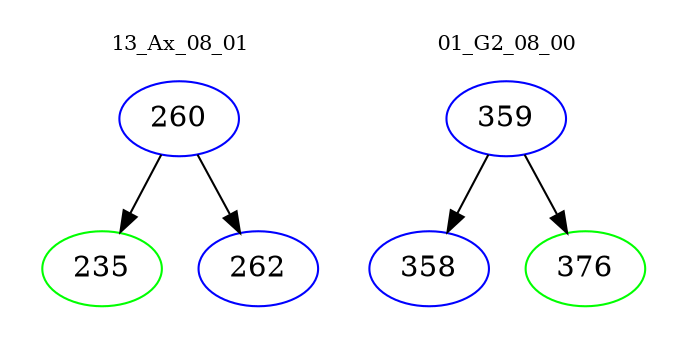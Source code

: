 digraph{
subgraph cluster_0 {
color = white
label = "13_Ax_08_01";
fontsize=10;
T0_260 [label="260", color="blue"]
T0_260 -> T0_235 [color="black"]
T0_235 [label="235", color="green"]
T0_260 -> T0_262 [color="black"]
T0_262 [label="262", color="blue"]
}
subgraph cluster_1 {
color = white
label = "01_G2_08_00";
fontsize=10;
T1_359 [label="359", color="blue"]
T1_359 -> T1_358 [color="black"]
T1_358 [label="358", color="blue"]
T1_359 -> T1_376 [color="black"]
T1_376 [label="376", color="green"]
}
}

